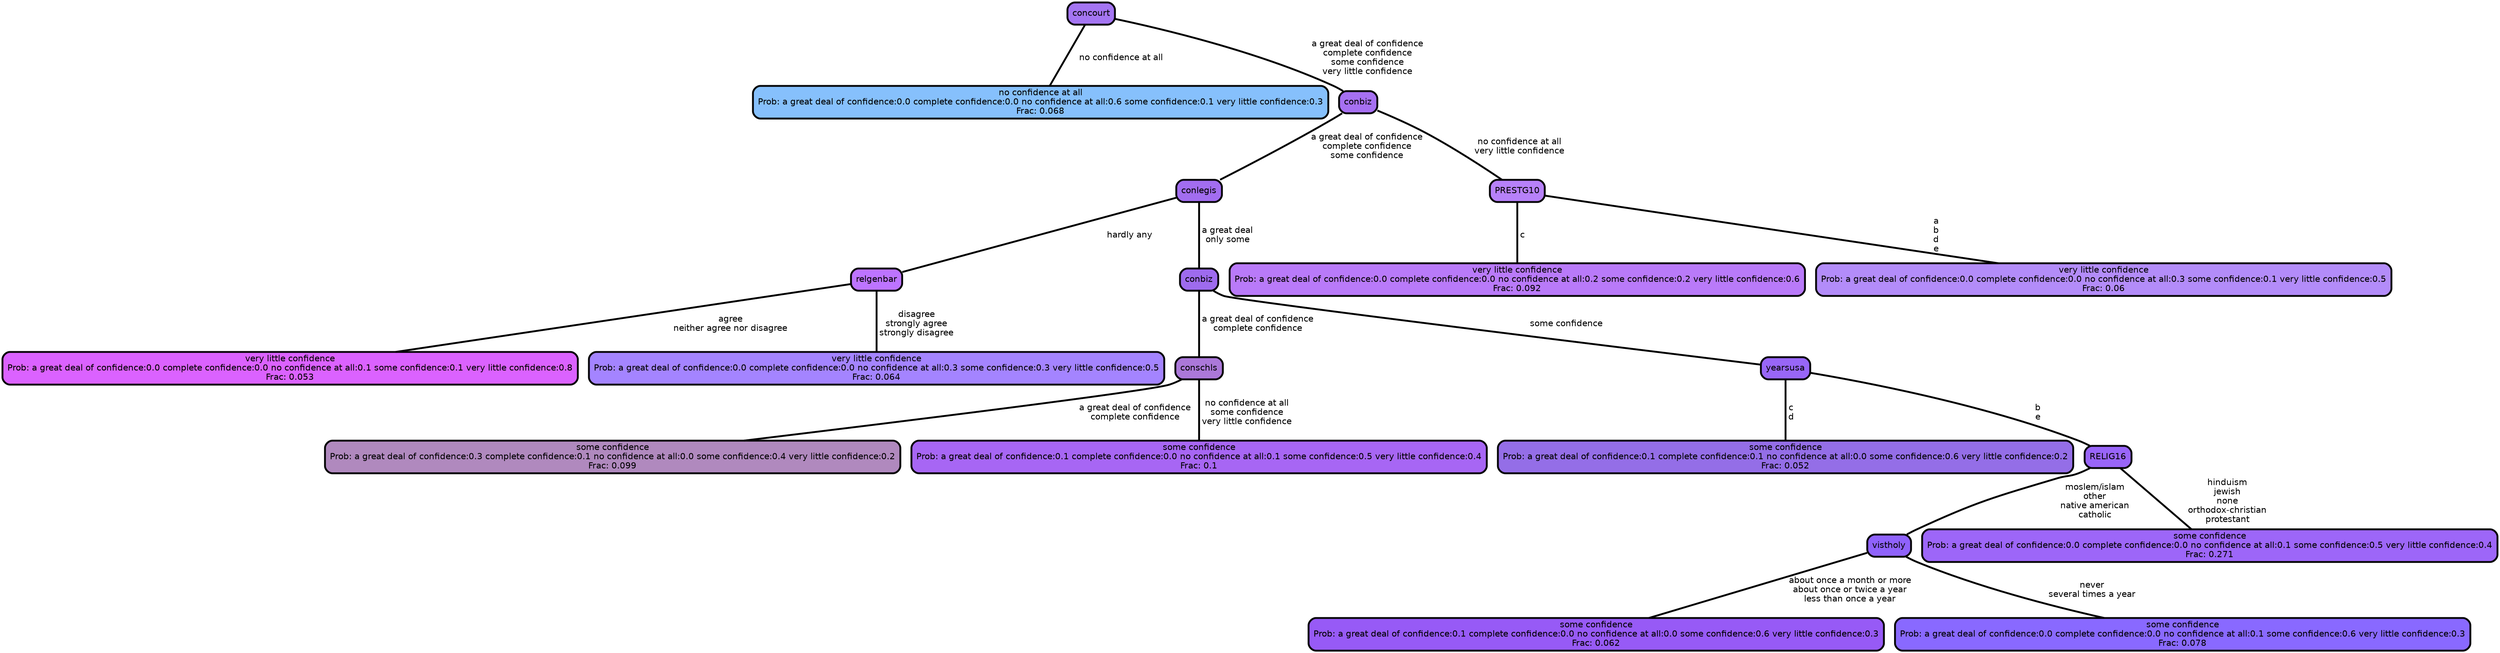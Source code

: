 graph Tree {
node [shape=box, style="filled, rounded",color="black",penwidth="3",fontcolor="black",                 fontname=helvetica] ;
graph [ranksep="0 equally", splines=straight,                 bgcolor=transparent, dpi=200] ;
edge [fontname=helvetica, color=black] ;
0 [label="no confidence at all
Prob: a great deal of confidence:0.0 complete confidence:0.0 no confidence at all:0.6 some confidence:0.1 very little confidence:0.3
Frac: 0.068", fillcolor="#86c0fc"] ;
1 [label="concourt", fillcolor="#a475f2"] ;
2 [label="very little confidence
Prob: a great deal of confidence:0.0 complete confidence:0.0 no confidence at all:0.1 some confidence:0.1 very little confidence:0.8
Frac: 0.053", fillcolor="#db62ff"] ;
3 [label="relgenbar", fillcolor="#bd74ff"] ;
4 [label="very little confidence
Prob: a great deal of confidence:0.0 complete confidence:0.0 no confidence at all:0.3 some confidence:0.3 very little confidence:0.5
Frac: 0.064", fillcolor="#a484ff"] ;
5 [label="conlegis", fillcolor="#a26df0"] ;
6 [label="some confidence
Prob: a great deal of confidence:0.3 complete confidence:0.1 no confidence at all:0.0 some confidence:0.4 very little confidence:0.2
Frac: 0.099", fillcolor="#b089be"] ;
7 [label="conschls", fillcolor="#ab78d9"] ;
8 [label="some confidence
Prob: a great deal of confidence:0.1 complete confidence:0.0 no confidence at all:0.1 some confidence:0.5 very little confidence:0.4
Frac: 0.1", fillcolor="#a766f4"] ;
9 [label="conbiz", fillcolor="#9e6bee"] ;
10 [label="some confidence
Prob: a great deal of confidence:0.1 complete confidence:0.1 no confidence at all:0.0 some confidence:0.6 very little confidence:0.2
Frac: 0.052", fillcolor="#946ee7"] ;
11 [label="yearsusa", fillcolor="#9866f7"] ;
12 [label="some confidence
Prob: a great deal of confidence:0.1 complete confidence:0.0 no confidence at all:0.0 some confidence:0.6 very little confidence:0.3
Frac: 0.062", fillcolor="#975af6"] ;
13 [label="vistholy", fillcolor="#8f62fb"] ;
14 [label="some confidence
Prob: a great deal of confidence:0.0 complete confidence:0.0 no confidence at all:0.1 some confidence:0.6 very little confidence:0.3
Frac: 0.078", fillcolor="#8969ff"] ;
15 [label="RELIG16", fillcolor="#9965f9"] ;
16 [label="some confidence
Prob: a great deal of confidence:0.0 complete confidence:0.0 no confidence at all:0.1 some confidence:0.5 very little confidence:0.4
Frac: 0.271", fillcolor="#9d66f8"] ;
17 [label="conbiz", fillcolor="#a670f2"] ;
18 [label="very little confidence
Prob: a great deal of confidence:0.0 complete confidence:0.0 no confidence at all:0.2 some confidence:0.2 very little confidence:0.6
Frac: 0.092", fillcolor="#b97af9"] ;
19 [label="PRESTG10", fillcolor="#b781f9"] ;
20 [label="very little confidence
Prob: a great deal of confidence:0.0 complete confidence:0.0 no confidence at all:0.3 some confidence:0.1 very little confidence:0.5
Frac: 0.06", fillcolor="#b38cf9"] ;
1 -- 0 [label=" no confidence at all",penwidth=3] ;
1 -- 17 [label=" a great deal of confidence\n complete confidence\n some confidence\n very little confidence",penwidth=3] ;
3 -- 2 [label=" agree\n neither agree nor disagree",penwidth=3] ;
3 -- 4 [label=" disagree\n strongly agree\n strongly disagree",penwidth=3] ;
5 -- 3 [label=" hardly any",penwidth=3] ;
5 -- 9 [label=" a great deal\n only some",penwidth=3] ;
7 -- 6 [label=" a great deal of confidence\n complete confidence",penwidth=3] ;
7 -- 8 [label=" no confidence at all\n some confidence\n very little confidence",penwidth=3] ;
9 -- 7 [label=" a great deal of confidence\n complete confidence",penwidth=3] ;
9 -- 11 [label=" some confidence",penwidth=3] ;
11 -- 10 [label=" c\n d",penwidth=3] ;
11 -- 15 [label=" b\n e",penwidth=3] ;
13 -- 12 [label=" about once a month or more\n about once or twice a year\n less than once a year",penwidth=3] ;
13 -- 14 [label=" never\n several times a year",penwidth=3] ;
15 -- 13 [label=" moslem/islam\n other\n native american\n catholic",penwidth=3] ;
15 -- 16 [label=" hinduism\n jewish\n none\n orthodox-christian\n protestant",penwidth=3] ;
17 -- 5 [label=" a great deal of confidence\n complete confidence\n some confidence",penwidth=3] ;
17 -- 19 [label=" no confidence at all\n very little confidence",penwidth=3] ;
19 -- 18 [label=" c",penwidth=3] ;
19 -- 20 [label=" a\n b\n d\n e",penwidth=3] ;
{rank = same;}}